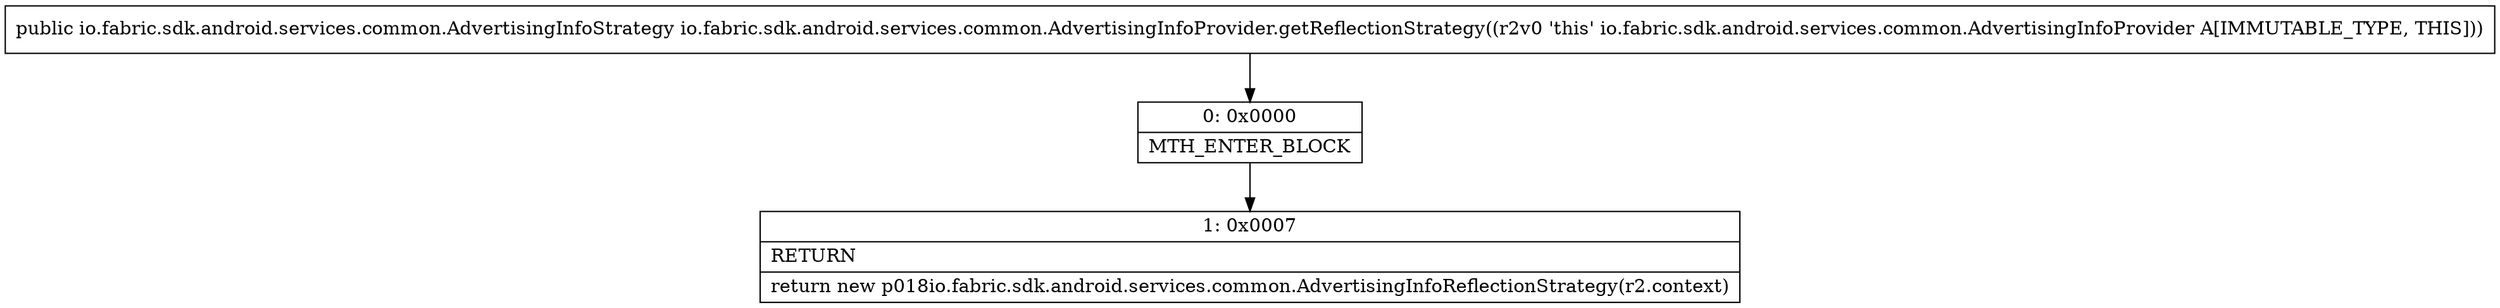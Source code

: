 digraph "CFG forio.fabric.sdk.android.services.common.AdvertisingInfoProvider.getReflectionStrategy()Lio\/fabric\/sdk\/android\/services\/common\/AdvertisingInfoStrategy;" {
Node_0 [shape=record,label="{0\:\ 0x0000|MTH_ENTER_BLOCK\l}"];
Node_1 [shape=record,label="{1\:\ 0x0007|RETURN\l|return new p018io.fabric.sdk.android.services.common.AdvertisingInfoReflectionStrategy(r2.context)\l}"];
MethodNode[shape=record,label="{public io.fabric.sdk.android.services.common.AdvertisingInfoStrategy io.fabric.sdk.android.services.common.AdvertisingInfoProvider.getReflectionStrategy((r2v0 'this' io.fabric.sdk.android.services.common.AdvertisingInfoProvider A[IMMUTABLE_TYPE, THIS])) }"];
MethodNode -> Node_0;
Node_0 -> Node_1;
}

